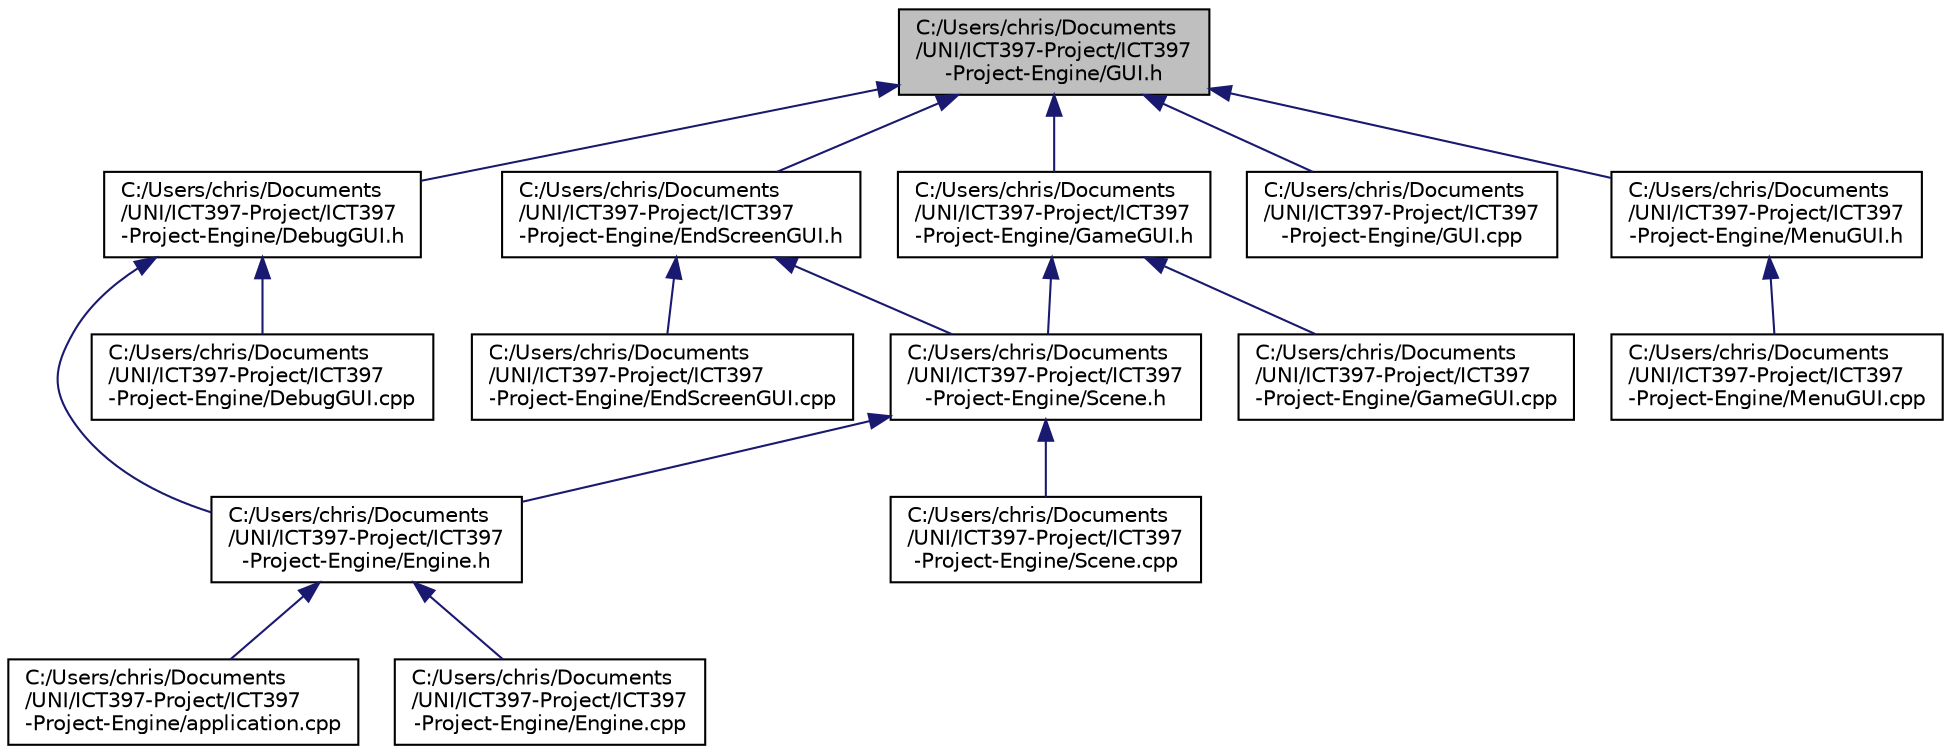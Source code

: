 digraph "C:/Users/chris/Documents/UNI/ICT397-Project/ICT397-Project-Engine/GUI.h"
{
 // LATEX_PDF_SIZE
  edge [fontname="Helvetica",fontsize="10",labelfontname="Helvetica",labelfontsize="10"];
  node [fontname="Helvetica",fontsize="10",shape=record];
  Node1 [label="C:/Users/chris/Documents\l/UNI/ICT397-Project/ICT397\l-Project-Engine/GUI.h",height=0.2,width=0.4,color="black", fillcolor="grey75", style="filled", fontcolor="black",tooltip="Base class for all GUI."];
  Node1 -> Node2 [dir="back",color="midnightblue",fontsize="10",style="solid",fontname="Helvetica"];
  Node2 [label="C:/Users/chris/Documents\l/UNI/ICT397-Project/ICT397\l-Project-Engine/DebugGUI.h",height=0.2,width=0.4,color="black", fillcolor="white", style="filled",URL="$_debug_g_u_i_8h_source.html",tooltip=" "];
  Node2 -> Node3 [dir="back",color="midnightblue",fontsize="10",style="solid",fontname="Helvetica"];
  Node3 [label="C:/Users/chris/Documents\l/UNI/ICT397-Project/ICT397\l-Project-Engine/Engine.h",height=0.2,width=0.4,color="black", fillcolor="white", style="filled",URL="$_engine_8h_source.html",tooltip=" "];
  Node3 -> Node4 [dir="back",color="midnightblue",fontsize="10",style="solid",fontname="Helvetica"];
  Node4 [label="C:/Users/chris/Documents\l/UNI/ICT397-Project/ICT397\l-Project-Engine/application.cpp",height=0.2,width=0.4,color="black", fillcolor="white", style="filled",URL="$application_8cpp_source.html",tooltip=" "];
  Node3 -> Node5 [dir="back",color="midnightblue",fontsize="10",style="solid",fontname="Helvetica"];
  Node5 [label="C:/Users/chris/Documents\l/UNI/ICT397-Project/ICT397\l-Project-Engine/Engine.cpp",height=0.2,width=0.4,color="black", fillcolor="white", style="filled",URL="$_engine_8cpp_source.html",tooltip=" "];
  Node2 -> Node6 [dir="back",color="midnightblue",fontsize="10",style="solid",fontname="Helvetica"];
  Node6 [label="C:/Users/chris/Documents\l/UNI/ICT397-Project/ICT397\l-Project-Engine/DebugGUI.cpp",height=0.2,width=0.4,color="black", fillcolor="white", style="filled",URL="$_debug_g_u_i_8cpp_source.html",tooltip=" "];
  Node1 -> Node7 [dir="back",color="midnightblue",fontsize="10",style="solid",fontname="Helvetica"];
  Node7 [label="C:/Users/chris/Documents\l/UNI/ICT397-Project/ICT397\l-Project-Engine/EndScreenGUI.h",height=0.2,width=0.4,color="black", fillcolor="white", style="filled",URL="$_end_screen_g_u_i_8h.html",tooltip="End Screen GUI information."];
  Node7 -> Node8 [dir="back",color="midnightblue",fontsize="10",style="solid",fontname="Helvetica"];
  Node8 [label="C:/Users/chris/Documents\l/UNI/ICT397-Project/ICT397\l-Project-Engine/EndScreenGUI.cpp",height=0.2,width=0.4,color="black", fillcolor="white", style="filled",URL="$_end_screen_g_u_i_8cpp_source.html",tooltip=" "];
  Node7 -> Node9 [dir="back",color="midnightblue",fontsize="10",style="solid",fontname="Helvetica"];
  Node9 [label="C:/Users/chris/Documents\l/UNI/ICT397-Project/ICT397\l-Project-Engine/Scene.h",height=0.2,width=0.4,color="black", fillcolor="white", style="filled",URL="$_scene_8h_source.html",tooltip=" "];
  Node9 -> Node3 [dir="back",color="midnightblue",fontsize="10",style="solid",fontname="Helvetica"];
  Node9 -> Node10 [dir="back",color="midnightblue",fontsize="10",style="solid",fontname="Helvetica"];
  Node10 [label="C:/Users/chris/Documents\l/UNI/ICT397-Project/ICT397\l-Project-Engine/Scene.cpp",height=0.2,width=0.4,color="black", fillcolor="white", style="filled",URL="$_scene_8cpp_source.html",tooltip=" "];
  Node1 -> Node11 [dir="back",color="midnightblue",fontsize="10",style="solid",fontname="Helvetica"];
  Node11 [label="C:/Users/chris/Documents\l/UNI/ICT397-Project/ICT397\l-Project-Engine/GameGUI.h",height=0.2,width=0.4,color="black", fillcolor="white", style="filled",URL="$_game_g_u_i_8h_source.html",tooltip=" "];
  Node11 -> Node9 [dir="back",color="midnightblue",fontsize="10",style="solid",fontname="Helvetica"];
  Node11 -> Node12 [dir="back",color="midnightblue",fontsize="10",style="solid",fontname="Helvetica"];
  Node12 [label="C:/Users/chris/Documents\l/UNI/ICT397-Project/ICT397\l-Project-Engine/GameGUI.cpp",height=0.2,width=0.4,color="black", fillcolor="white", style="filled",URL="$_game_g_u_i_8cpp_source.html",tooltip=" "];
  Node1 -> Node13 [dir="back",color="midnightblue",fontsize="10",style="solid",fontname="Helvetica"];
  Node13 [label="C:/Users/chris/Documents\l/UNI/ICT397-Project/ICT397\l-Project-Engine/GUI.cpp",height=0.2,width=0.4,color="black", fillcolor="white", style="filled",URL="$_g_u_i_8cpp_source.html",tooltip=" "];
  Node1 -> Node14 [dir="back",color="midnightblue",fontsize="10",style="solid",fontname="Helvetica"];
  Node14 [label="C:/Users/chris/Documents\l/UNI/ICT397-Project/ICT397\l-Project-Engine/MenuGUI.h",height=0.2,width=0.4,color="black", fillcolor="white", style="filled",URL="$_menu_g_u_i_8h_source.html",tooltip=" "];
  Node14 -> Node15 [dir="back",color="midnightblue",fontsize="10",style="solid",fontname="Helvetica"];
  Node15 [label="C:/Users/chris/Documents\l/UNI/ICT397-Project/ICT397\l-Project-Engine/MenuGUI.cpp",height=0.2,width=0.4,color="black", fillcolor="white", style="filled",URL="$_menu_g_u_i_8cpp_source.html",tooltip=" "];
}
